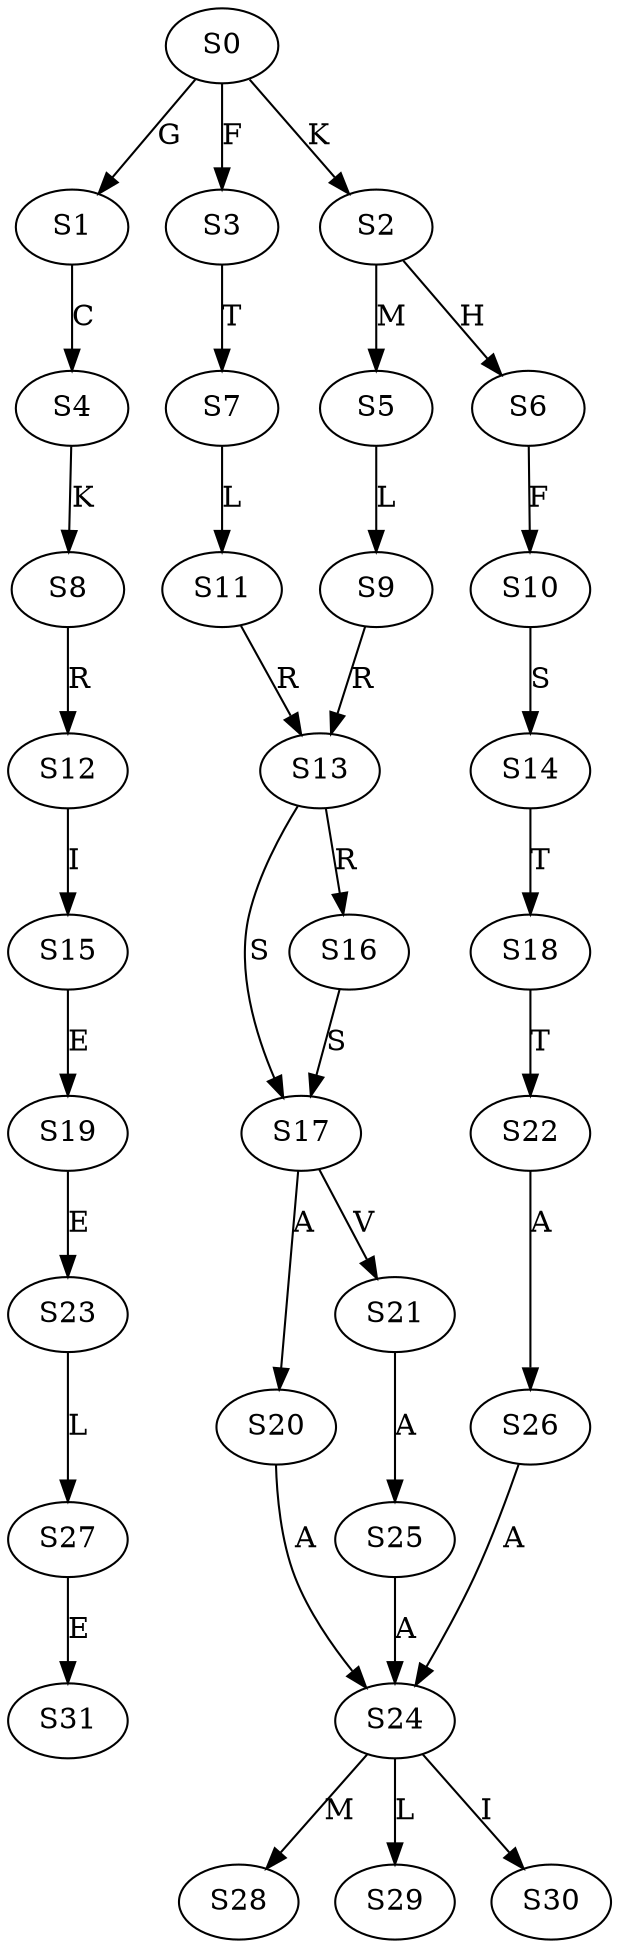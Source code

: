 strict digraph  {
	S0 -> S1 [ label = G ];
	S0 -> S2 [ label = K ];
	S0 -> S3 [ label = F ];
	S1 -> S4 [ label = C ];
	S2 -> S5 [ label = M ];
	S2 -> S6 [ label = H ];
	S3 -> S7 [ label = T ];
	S4 -> S8 [ label = K ];
	S5 -> S9 [ label = L ];
	S6 -> S10 [ label = F ];
	S7 -> S11 [ label = L ];
	S8 -> S12 [ label = R ];
	S9 -> S13 [ label = R ];
	S10 -> S14 [ label = S ];
	S11 -> S13 [ label = R ];
	S12 -> S15 [ label = I ];
	S13 -> S16 [ label = R ];
	S13 -> S17 [ label = S ];
	S14 -> S18 [ label = T ];
	S15 -> S19 [ label = E ];
	S16 -> S17 [ label = S ];
	S17 -> S20 [ label = A ];
	S17 -> S21 [ label = V ];
	S18 -> S22 [ label = T ];
	S19 -> S23 [ label = E ];
	S20 -> S24 [ label = A ];
	S21 -> S25 [ label = A ];
	S22 -> S26 [ label = A ];
	S23 -> S27 [ label = L ];
	S24 -> S28 [ label = M ];
	S24 -> S29 [ label = L ];
	S24 -> S30 [ label = I ];
	S25 -> S24 [ label = A ];
	S26 -> S24 [ label = A ];
	S27 -> S31 [ label = E ];
}
